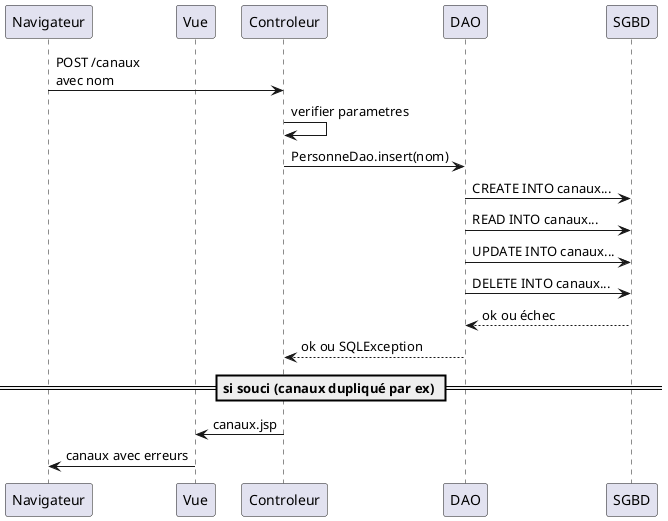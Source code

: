 @startuml
participant Navigateur
participant Vue

Navigateur -> Controleur: POST /canaux\navec nom
Controleur -> Controleur: verifier parametres
Controleur -> DAO: PersonneDao.insert(nom)
DAO -> SGBD: CREATE INTO canaux...
DAO -> SGBD: READ INTO canaux...
DAO -> SGBD: UPDATE INTO canaux...
DAO -> SGBD: DELETE INTO canaux...
SGBD --> DAO: ok ou échec
DAO --> Controleur: ok ou SQLException
== si souci (canaux dupliqué par ex) ==
Controleur -> Vue: canaux.jsp
Vue -> Navigateur: canaux avec erreurs

@enduml